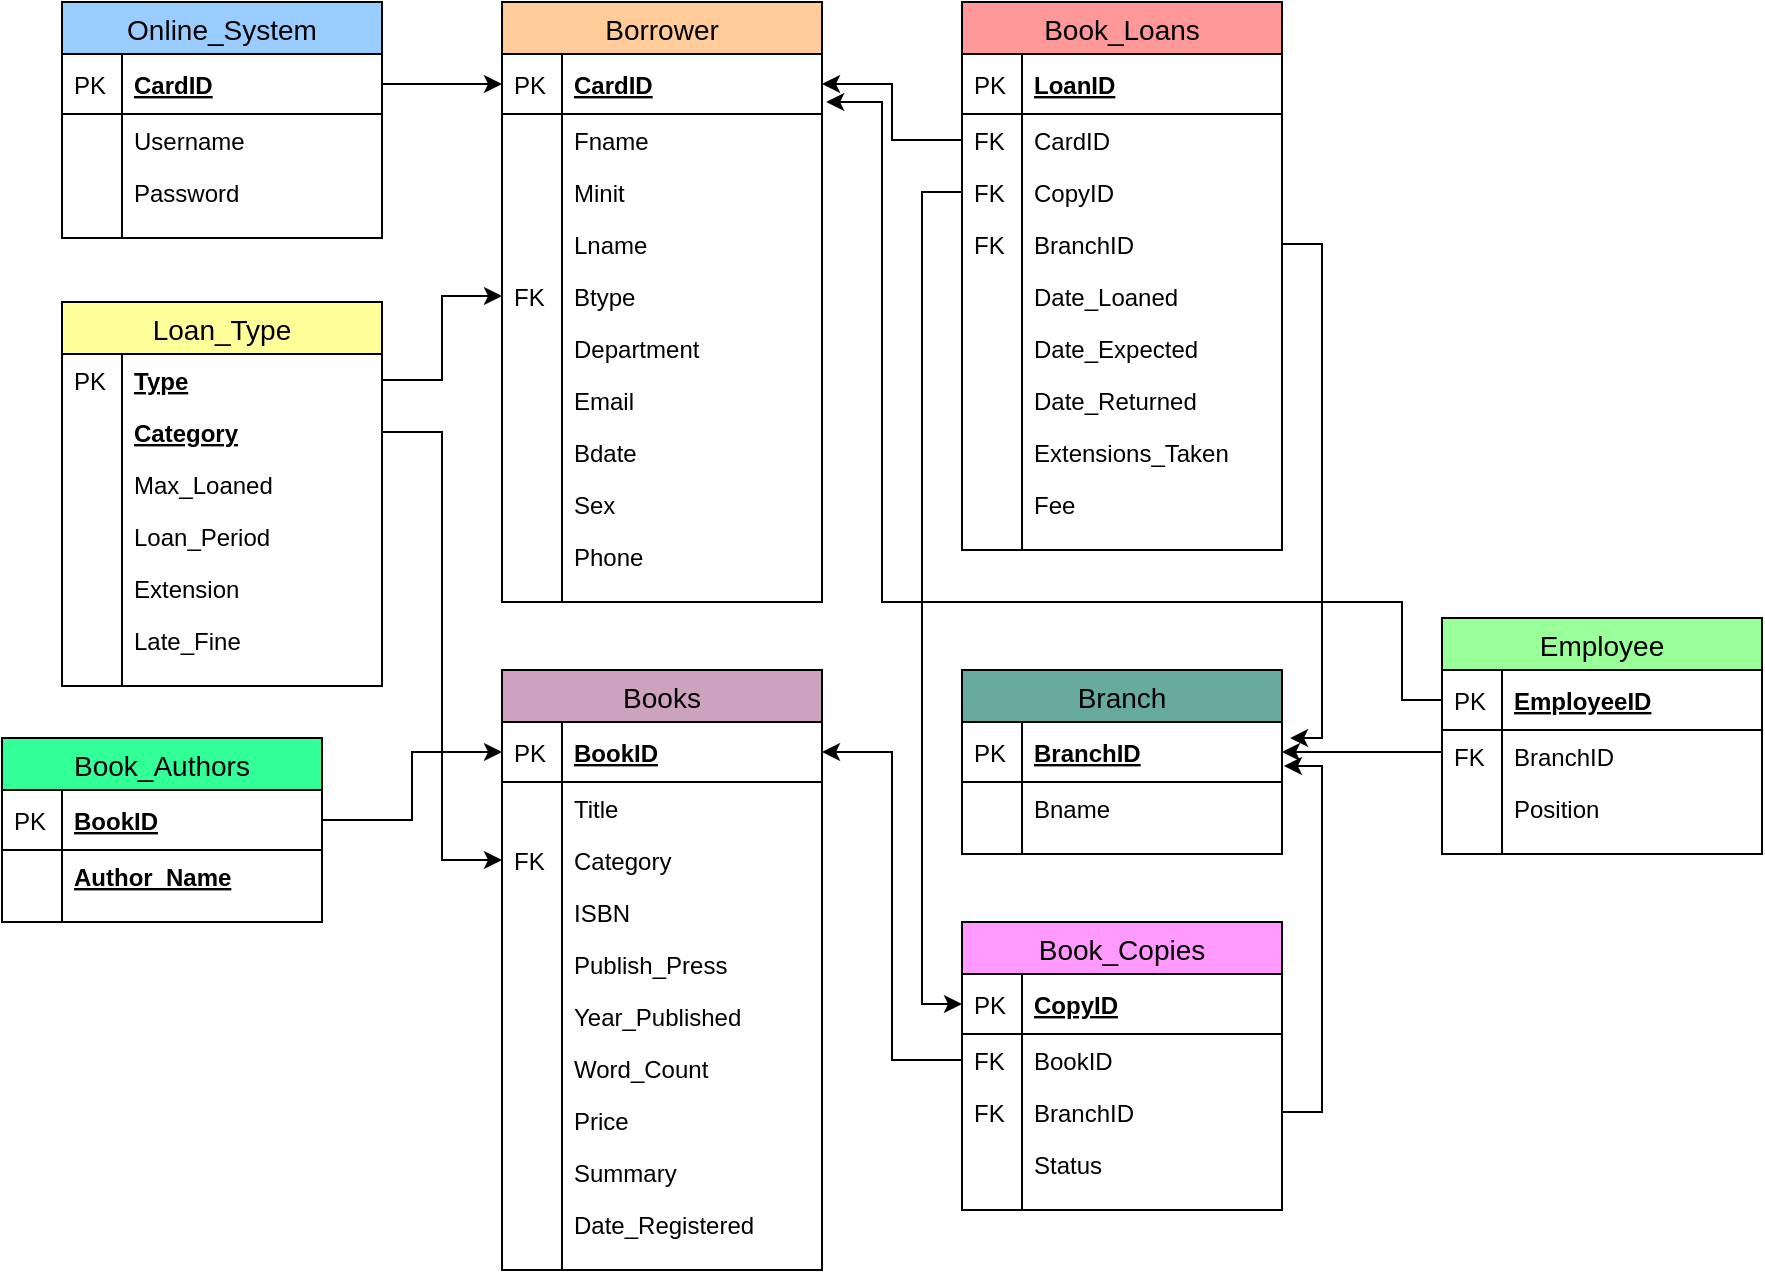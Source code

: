 <mxfile version="12.2.2" type="device" pages="1"><diagram name="Page-1" id="e56a1550-8fbb-45ad-956c-1786394a9013"><mxGraphModel dx="1408" dy="803" grid="1" gridSize="10" guides="1" tooltips="1" connect="1" arrows="1" fold="1" page="1" pageScale="1" pageWidth="1100" pageHeight="850" background="#ffffff" math="0" shadow="0"><root><mxCell id="0"/><mxCell id="1" parent="0"/><mxCell id="LZqn6w5sc886-a7bWLc2-1" value="Borrower" style="swimlane;fontStyle=0;childLayout=stackLayout;horizontal=1;startSize=26;fillColor=#FFCC99;horizontalStack=0;resizeParent=1;resizeParentMax=0;resizeLast=0;collapsible=1;marginBottom=0;swimlaneFillColor=#ffffff;align=center;fontSize=14;strokeColor=#000000;" parent="1" vertex="1"><mxGeometry x="420" y="30" width="160" height="300" as="geometry"/></mxCell><mxCell id="LZqn6w5sc886-a7bWLc2-2" value="CardID" style="shape=partialRectangle;top=0;left=0;right=0;bottom=1;align=left;verticalAlign=middle;fillColor=none;spacingLeft=34;spacingRight=4;overflow=hidden;rotatable=0;points=[[0,0.5],[1,0.5]];portConstraint=eastwest;dropTarget=0;fontStyle=5;fontSize=12;" parent="LZqn6w5sc886-a7bWLc2-1" vertex="1"><mxGeometry y="26" width="160" height="30" as="geometry"/></mxCell><mxCell id="LZqn6w5sc886-a7bWLc2-3" value="PK" style="shape=partialRectangle;top=0;left=0;bottom=0;fillColor=none;align=left;verticalAlign=middle;spacingLeft=4;spacingRight=4;overflow=hidden;rotatable=0;points=[];portConstraint=eastwest;part=1;fontSize=12;" parent="LZqn6w5sc886-a7bWLc2-2" vertex="1" connectable="0"><mxGeometry width="30" height="30" as="geometry"/></mxCell><mxCell id="LZqn6w5sc886-a7bWLc2-4" value="Fname" style="shape=partialRectangle;top=0;left=0;right=0;bottom=0;align=left;verticalAlign=top;fillColor=none;spacingLeft=34;spacingRight=4;overflow=hidden;rotatable=0;points=[[0,0.5],[1,0.5]];portConstraint=eastwest;dropTarget=0;fontSize=12;" parent="LZqn6w5sc886-a7bWLc2-1" vertex="1"><mxGeometry y="56" width="160" height="26" as="geometry"/></mxCell><mxCell id="LZqn6w5sc886-a7bWLc2-5" value="" style="shape=partialRectangle;top=0;left=0;bottom=0;fillColor=none;align=left;verticalAlign=top;spacingLeft=4;spacingRight=4;overflow=hidden;rotatable=0;points=[];portConstraint=eastwest;part=1;fontSize=12;" parent="LZqn6w5sc886-a7bWLc2-4" vertex="1" connectable="0"><mxGeometry width="30" height="26" as="geometry"/></mxCell><mxCell id="rcqNKoTS41-kdi3nF_9k-1" value="Minit" style="shape=partialRectangle;top=0;left=0;right=0;bottom=0;align=left;verticalAlign=top;fillColor=none;spacingLeft=34;spacingRight=4;overflow=hidden;rotatable=0;points=[[0,0.5],[1,0.5]];portConstraint=eastwest;dropTarget=0;fontSize=12;" parent="LZqn6w5sc886-a7bWLc2-1" vertex="1"><mxGeometry y="82" width="160" height="26" as="geometry"/></mxCell><mxCell id="rcqNKoTS41-kdi3nF_9k-2" value="" style="shape=partialRectangle;top=0;left=0;bottom=0;fillColor=none;align=left;verticalAlign=top;spacingLeft=4;spacingRight=4;overflow=hidden;rotatable=0;points=[];portConstraint=eastwest;part=1;fontSize=12;" parent="rcqNKoTS41-kdi3nF_9k-1" vertex="1" connectable="0"><mxGeometry width="30" height="26" as="geometry"/></mxCell><mxCell id="LZqn6w5sc886-a7bWLc2-6" value="Lname" style="shape=partialRectangle;top=0;left=0;right=0;bottom=0;align=left;verticalAlign=top;fillColor=none;spacingLeft=34;spacingRight=4;overflow=hidden;rotatable=0;points=[[0,0.5],[1,0.5]];portConstraint=eastwest;dropTarget=0;fontSize=12;" parent="LZqn6w5sc886-a7bWLc2-1" vertex="1"><mxGeometry y="108" width="160" height="26" as="geometry"/></mxCell><mxCell id="LZqn6w5sc886-a7bWLc2-7" value="" style="shape=partialRectangle;top=0;left=0;bottom=0;fillColor=none;align=left;verticalAlign=top;spacingLeft=4;spacingRight=4;overflow=hidden;rotatable=0;points=[];portConstraint=eastwest;part=1;fontSize=12;" parent="LZqn6w5sc886-a7bWLc2-6" vertex="1" connectable="0"><mxGeometry width="30" height="26" as="geometry"/></mxCell><mxCell id="LZqn6w5sc886-a7bWLc2-8" value="Btype" style="shape=partialRectangle;top=0;left=0;right=0;bottom=0;align=left;verticalAlign=top;fillColor=none;spacingLeft=34;spacingRight=4;overflow=hidden;rotatable=0;points=[[0,0.5],[1,0.5]];portConstraint=eastwest;dropTarget=0;fontSize=12;" parent="LZqn6w5sc886-a7bWLc2-1" vertex="1"><mxGeometry y="134" width="160" height="26" as="geometry"/></mxCell><mxCell id="LZqn6w5sc886-a7bWLc2-9" value="FK" style="shape=partialRectangle;top=0;left=0;bottom=0;fillColor=none;align=left;verticalAlign=top;spacingLeft=4;spacingRight=4;overflow=hidden;rotatable=0;points=[];portConstraint=eastwest;part=1;fontSize=12;" parent="LZqn6w5sc886-a7bWLc2-8" vertex="1" connectable="0"><mxGeometry width="30" height="26" as="geometry"/></mxCell><mxCell id="LZqn6w5sc886-a7bWLc2-23" value="Department" style="shape=partialRectangle;top=0;left=0;right=0;bottom=0;align=left;verticalAlign=top;fillColor=none;spacingLeft=34;spacingRight=4;overflow=hidden;rotatable=0;points=[[0,0.5],[1,0.5]];portConstraint=eastwest;dropTarget=0;fontSize=12;" parent="LZqn6w5sc886-a7bWLc2-1" vertex="1"><mxGeometry y="160" width="160" height="26" as="geometry"/></mxCell><mxCell id="LZqn6w5sc886-a7bWLc2-24" value="" style="shape=partialRectangle;top=0;left=0;bottom=0;fillColor=none;align=left;verticalAlign=top;spacingLeft=4;spacingRight=4;overflow=hidden;rotatable=0;points=[];portConstraint=eastwest;part=1;fontSize=12;" parent="LZqn6w5sc886-a7bWLc2-23" vertex="1" connectable="0"><mxGeometry width="30" height="26" as="geometry"/></mxCell><mxCell id="LZqn6w5sc886-a7bWLc2-25" value="Email" style="shape=partialRectangle;top=0;left=0;right=0;bottom=0;align=left;verticalAlign=top;fillColor=none;spacingLeft=34;spacingRight=4;overflow=hidden;rotatable=0;points=[[0,0.5],[1,0.5]];portConstraint=eastwest;dropTarget=0;fontSize=12;" parent="LZqn6w5sc886-a7bWLc2-1" vertex="1"><mxGeometry y="186" width="160" height="26" as="geometry"/></mxCell><mxCell id="LZqn6w5sc886-a7bWLc2-26" value="" style="shape=partialRectangle;top=0;left=0;bottom=0;fillColor=none;align=left;verticalAlign=top;spacingLeft=4;spacingRight=4;overflow=hidden;rotatable=0;points=[];portConstraint=eastwest;part=1;fontSize=12;" parent="LZqn6w5sc886-a7bWLc2-25" vertex="1" connectable="0"><mxGeometry width="30" height="26" as="geometry"/></mxCell><mxCell id="rcqNKoTS41-kdi3nF_9k-3" value="Bdate" style="shape=partialRectangle;top=0;left=0;right=0;bottom=0;align=left;verticalAlign=top;fillColor=none;spacingLeft=34;spacingRight=4;overflow=hidden;rotatable=0;points=[[0,0.5],[1,0.5]];portConstraint=eastwest;dropTarget=0;fontSize=12;" parent="LZqn6w5sc886-a7bWLc2-1" vertex="1"><mxGeometry y="212" width="160" height="26" as="geometry"/></mxCell><mxCell id="rcqNKoTS41-kdi3nF_9k-4" value="" style="shape=partialRectangle;top=0;left=0;bottom=0;fillColor=none;align=left;verticalAlign=top;spacingLeft=4;spacingRight=4;overflow=hidden;rotatable=0;points=[];portConstraint=eastwest;part=1;fontSize=12;" parent="rcqNKoTS41-kdi3nF_9k-3" vertex="1" connectable="0"><mxGeometry width="30" height="26" as="geometry"/></mxCell><mxCell id="LZqn6w5sc886-a7bWLc2-27" value="Sex&#10;" style="shape=partialRectangle;top=0;left=0;right=0;bottom=0;align=left;verticalAlign=top;fillColor=none;spacingLeft=34;spacingRight=4;overflow=hidden;rotatable=0;points=[[0,0.5],[1,0.5]];portConstraint=eastwest;dropTarget=0;fontSize=12;" parent="LZqn6w5sc886-a7bWLc2-1" vertex="1"><mxGeometry y="238" width="160" height="26" as="geometry"/></mxCell><mxCell id="LZqn6w5sc886-a7bWLc2-28" value="" style="shape=partialRectangle;top=0;left=0;bottom=0;fillColor=none;align=left;verticalAlign=top;spacingLeft=4;spacingRight=4;overflow=hidden;rotatable=0;points=[];portConstraint=eastwest;part=1;fontSize=12;" parent="LZqn6w5sc886-a7bWLc2-27" vertex="1" connectable="0"><mxGeometry width="30" height="26" as="geometry"/></mxCell><mxCell id="LZqn6w5sc886-a7bWLc2-29" value="Phone" style="shape=partialRectangle;top=0;left=0;right=0;bottom=0;align=left;verticalAlign=top;fillColor=none;spacingLeft=34;spacingRight=4;overflow=hidden;rotatable=0;points=[[0,0.5],[1,0.5]];portConstraint=eastwest;dropTarget=0;fontSize=12;" parent="LZqn6w5sc886-a7bWLc2-1" vertex="1"><mxGeometry y="264" width="160" height="26" as="geometry"/></mxCell><mxCell id="LZqn6w5sc886-a7bWLc2-30" value="" style="shape=partialRectangle;top=0;left=0;bottom=0;fillColor=none;align=left;verticalAlign=top;spacingLeft=4;spacingRight=4;overflow=hidden;rotatable=0;points=[];portConstraint=eastwest;part=1;fontSize=12;" parent="LZqn6w5sc886-a7bWLc2-29" vertex="1" connectable="0"><mxGeometry width="30" height="26" as="geometry"/></mxCell><object label="" f="" id="LZqn6w5sc886-a7bWLc2-10"><mxCell style="shape=partialRectangle;top=0;left=0;right=0;bottom=0;align=left;verticalAlign=top;fillColor=none;spacingLeft=34;spacingRight=4;overflow=hidden;rotatable=0;points=[[0,0.5],[1,0.5]];portConstraint=eastwest;dropTarget=0;fontSize=12;" parent="LZqn6w5sc886-a7bWLc2-1" vertex="1"><mxGeometry y="290" width="160" height="10" as="geometry"/></mxCell></object><mxCell id="LZqn6w5sc886-a7bWLc2-11" value="" style="shape=partialRectangle;top=0;left=0;bottom=0;fillColor=none;align=left;verticalAlign=top;spacingLeft=4;spacingRight=4;overflow=hidden;rotatable=0;points=[];portConstraint=eastwest;part=1;fontSize=12;" parent="LZqn6w5sc886-a7bWLc2-10" vertex="1" connectable="0"><mxGeometry width="30" height="10" as="geometry"/></mxCell><mxCell id="LZqn6w5sc886-a7bWLc2-33" value="Books" style="swimlane;fontStyle=0;childLayout=stackLayout;horizontal=1;startSize=26;fillColor=#CDA2BE;horizontalStack=0;resizeParent=1;resizeParentMax=0;resizeLast=0;collapsible=1;marginBottom=0;swimlaneFillColor=#ffffff;align=center;fontSize=14;" parent="1" vertex="1"><mxGeometry x="420" y="364" width="160" height="300" as="geometry"/></mxCell><mxCell id="LZqn6w5sc886-a7bWLc2-34" value="BookID" style="shape=partialRectangle;top=0;left=0;right=0;bottom=1;align=left;verticalAlign=middle;fillColor=none;spacingLeft=34;spacingRight=4;overflow=hidden;rotatable=0;points=[[0,0.5],[1,0.5]];portConstraint=eastwest;dropTarget=0;fontStyle=5;fontSize=12;" parent="LZqn6w5sc886-a7bWLc2-33" vertex="1"><mxGeometry y="26" width="160" height="30" as="geometry"/></mxCell><mxCell id="LZqn6w5sc886-a7bWLc2-35" value="PK" style="shape=partialRectangle;top=0;left=0;bottom=0;fillColor=none;align=left;verticalAlign=middle;spacingLeft=4;spacingRight=4;overflow=hidden;rotatable=0;points=[];portConstraint=eastwest;part=1;fontSize=12;" parent="LZqn6w5sc886-a7bWLc2-34" vertex="1" connectable="0"><mxGeometry width="30" height="30" as="geometry"/></mxCell><mxCell id="LZqn6w5sc886-a7bWLc2-36" value="Title" style="shape=partialRectangle;top=0;left=0;right=0;bottom=0;align=left;verticalAlign=top;fillColor=none;spacingLeft=34;spacingRight=4;overflow=hidden;rotatable=0;points=[[0,0.5],[1,0.5]];portConstraint=eastwest;dropTarget=0;fontSize=12;" parent="LZqn6w5sc886-a7bWLc2-33" vertex="1"><mxGeometry y="56" width="160" height="26" as="geometry"/></mxCell><mxCell id="LZqn6w5sc886-a7bWLc2-37" value="" style="shape=partialRectangle;top=0;left=0;bottom=0;fillColor=none;align=left;verticalAlign=top;spacingLeft=4;spacingRight=4;overflow=hidden;rotatable=0;points=[];portConstraint=eastwest;part=1;fontSize=12;" parent="LZqn6w5sc886-a7bWLc2-36" vertex="1" connectable="0"><mxGeometry width="30" height="26" as="geometry"/></mxCell><mxCell id="QPauLtK9DJlGOj2FVXb1-47" value="Category" style="shape=partialRectangle;top=0;left=0;right=0;bottom=0;align=left;verticalAlign=top;fillColor=none;spacingLeft=34;spacingRight=4;overflow=hidden;rotatable=0;points=[[0,0.5],[1,0.5]];portConstraint=eastwest;dropTarget=0;fontSize=12;" parent="LZqn6w5sc886-a7bWLc2-33" vertex="1"><mxGeometry y="82" width="160" height="26" as="geometry"/></mxCell><mxCell id="QPauLtK9DJlGOj2FVXb1-48" value="FK" style="shape=partialRectangle;top=0;left=0;bottom=0;fillColor=none;align=left;verticalAlign=top;spacingLeft=4;spacingRight=4;overflow=hidden;rotatable=0;points=[];portConstraint=eastwest;part=1;fontSize=12;" parent="QPauLtK9DJlGOj2FVXb1-47" vertex="1" connectable="0"><mxGeometry width="30" height="26" as="geometry"/></mxCell><mxCell id="LZqn6w5sc886-a7bWLc2-38" value="ISBN" style="shape=partialRectangle;top=0;left=0;right=0;bottom=0;align=left;verticalAlign=top;fillColor=none;spacingLeft=34;spacingRight=4;overflow=hidden;rotatable=0;points=[[0,0.5],[1,0.5]];portConstraint=eastwest;dropTarget=0;fontSize=12;" parent="LZqn6w5sc886-a7bWLc2-33" vertex="1"><mxGeometry y="108" width="160" height="26" as="geometry"/></mxCell><mxCell id="LZqn6w5sc886-a7bWLc2-39" value="" style="shape=partialRectangle;top=0;left=0;bottom=0;fillColor=none;align=left;verticalAlign=top;spacingLeft=4;spacingRight=4;overflow=hidden;rotatable=0;points=[];portConstraint=eastwest;part=1;fontSize=12;" parent="LZqn6w5sc886-a7bWLc2-38" vertex="1" connectable="0"><mxGeometry width="30" height="26" as="geometry"/></mxCell><mxCell id="LZqn6w5sc886-a7bWLc2-40" value="Publish_Press" style="shape=partialRectangle;top=0;left=0;right=0;bottom=0;align=left;verticalAlign=top;fillColor=none;spacingLeft=34;spacingRight=4;overflow=hidden;rotatable=0;points=[[0,0.5],[1,0.5]];portConstraint=eastwest;dropTarget=0;fontSize=12;" parent="LZqn6w5sc886-a7bWLc2-33" vertex="1"><mxGeometry y="134" width="160" height="26" as="geometry"/></mxCell><mxCell id="LZqn6w5sc886-a7bWLc2-41" value="" style="shape=partialRectangle;top=0;left=0;bottom=0;fillColor=none;align=left;verticalAlign=top;spacingLeft=4;spacingRight=4;overflow=hidden;rotatable=0;points=[];portConstraint=eastwest;part=1;fontSize=12;" parent="LZqn6w5sc886-a7bWLc2-40" vertex="1" connectable="0"><mxGeometry width="30" height="26" as="geometry"/></mxCell><mxCell id="LZqn6w5sc886-a7bWLc2-44" value="Year_Published" style="shape=partialRectangle;top=0;left=0;right=0;bottom=0;align=left;verticalAlign=top;fillColor=none;spacingLeft=34;spacingRight=4;overflow=hidden;rotatable=0;points=[[0,0.5],[1,0.5]];portConstraint=eastwest;dropTarget=0;fontSize=12;" parent="LZqn6w5sc886-a7bWLc2-33" vertex="1"><mxGeometry y="160" width="160" height="26" as="geometry"/></mxCell><mxCell id="LZqn6w5sc886-a7bWLc2-45" value="" style="shape=partialRectangle;top=0;left=0;bottom=0;fillColor=none;align=left;verticalAlign=top;spacingLeft=4;spacingRight=4;overflow=hidden;rotatable=0;points=[];portConstraint=eastwest;part=1;fontSize=12;" parent="LZqn6w5sc886-a7bWLc2-44" vertex="1" connectable="0"><mxGeometry width="30" height="26" as="geometry"/></mxCell><mxCell id="LZqn6w5sc886-a7bWLc2-46" value="Word_Count" style="shape=partialRectangle;top=0;left=0;right=0;bottom=0;align=left;verticalAlign=top;fillColor=none;spacingLeft=34;spacingRight=4;overflow=hidden;rotatable=0;points=[[0,0.5],[1,0.5]];portConstraint=eastwest;dropTarget=0;fontSize=12;strokeColor=#000000;" parent="LZqn6w5sc886-a7bWLc2-33" vertex="1"><mxGeometry y="186" width="160" height="26" as="geometry"/></mxCell><mxCell id="LZqn6w5sc886-a7bWLc2-47" value="" style="shape=partialRectangle;top=0;left=0;bottom=0;fillColor=none;align=left;verticalAlign=top;spacingLeft=4;spacingRight=4;overflow=hidden;rotatable=0;points=[];portConstraint=eastwest;part=1;fontSize=12;" parent="LZqn6w5sc886-a7bWLc2-46" vertex="1" connectable="0"><mxGeometry width="30" height="26" as="geometry"/></mxCell><mxCell id="LZqn6w5sc886-a7bWLc2-48" value="Price" style="shape=partialRectangle;top=0;left=0;right=0;bottom=0;align=left;verticalAlign=top;fillColor=none;spacingLeft=34;spacingRight=4;overflow=hidden;rotatable=0;points=[[0,0.5],[1,0.5]];portConstraint=eastwest;dropTarget=0;fontSize=12;" parent="LZqn6w5sc886-a7bWLc2-33" vertex="1"><mxGeometry y="212" width="160" height="26" as="geometry"/></mxCell><mxCell id="LZqn6w5sc886-a7bWLc2-49" value="" style="shape=partialRectangle;top=0;left=0;bottom=0;fillColor=none;align=left;verticalAlign=top;spacingLeft=4;spacingRight=4;overflow=hidden;rotatable=0;points=[];portConstraint=eastwest;part=1;fontSize=12;" parent="LZqn6w5sc886-a7bWLc2-48" vertex="1" connectable="0"><mxGeometry width="30" height="26" as="geometry"/></mxCell><mxCell id="LZqn6w5sc886-a7bWLc2-50" value="Summary" style="shape=partialRectangle;top=0;left=0;right=0;bottom=0;align=left;verticalAlign=top;fillColor=none;spacingLeft=34;spacingRight=4;overflow=hidden;rotatable=0;points=[[0,0.5],[1,0.5]];portConstraint=eastwest;dropTarget=0;fontSize=12;" parent="LZqn6w5sc886-a7bWLc2-33" vertex="1"><mxGeometry y="238" width="160" height="26" as="geometry"/></mxCell><mxCell id="LZqn6w5sc886-a7bWLc2-51" value="" style="shape=partialRectangle;top=0;left=0;bottom=0;fillColor=none;align=left;verticalAlign=top;spacingLeft=4;spacingRight=4;overflow=hidden;rotatable=0;points=[];portConstraint=eastwest;part=1;fontSize=12;" parent="LZqn6w5sc886-a7bWLc2-50" vertex="1" connectable="0"><mxGeometry width="30" height="26" as="geometry"/></mxCell><mxCell id="QPauLtK9DJlGOj2FVXb1-53" value="Date_Registered" style="shape=partialRectangle;top=0;left=0;right=0;bottom=0;align=left;verticalAlign=top;fillColor=none;spacingLeft=34;spacingRight=4;overflow=hidden;rotatable=0;points=[[0,0.5],[1,0.5]];portConstraint=eastwest;dropTarget=0;fontSize=12;" parent="LZqn6w5sc886-a7bWLc2-33" vertex="1"><mxGeometry y="264" width="160" height="26" as="geometry"/></mxCell><mxCell id="QPauLtK9DJlGOj2FVXb1-54" value="" style="shape=partialRectangle;top=0;left=0;bottom=0;fillColor=none;align=left;verticalAlign=top;spacingLeft=4;spacingRight=4;overflow=hidden;rotatable=0;points=[];portConstraint=eastwest;part=1;fontSize=12;" parent="QPauLtK9DJlGOj2FVXb1-53" vertex="1" connectable="0"><mxGeometry width="30" height="26" as="geometry"/></mxCell><mxCell id="LZqn6w5sc886-a7bWLc2-42" value="" style="shape=partialRectangle;top=0;left=0;right=0;bottom=0;align=left;verticalAlign=top;fillColor=none;spacingLeft=34;spacingRight=4;overflow=hidden;rotatable=0;points=[[0,0.5],[1,0.5]];portConstraint=eastwest;dropTarget=0;fontSize=12;" parent="LZqn6w5sc886-a7bWLc2-33" vertex="1"><mxGeometry y="290" width="160" height="10" as="geometry"/></mxCell><mxCell id="LZqn6w5sc886-a7bWLc2-43" value="" style="shape=partialRectangle;top=0;left=0;bottom=0;fillColor=none;align=left;verticalAlign=top;spacingLeft=4;spacingRight=4;overflow=hidden;rotatable=0;points=[];portConstraint=eastwest;part=1;fontSize=12;" parent="LZqn6w5sc886-a7bWLc2-42" vertex="1" connectable="0"><mxGeometry width="30" height="10" as="geometry"/></mxCell><mxCell id="LZqn6w5sc886-a7bWLc2-53" value="Book_Authors" style="swimlane;fontStyle=0;childLayout=stackLayout;horizontal=1;startSize=26;fillColor=#33FF99;horizontalStack=0;resizeParent=1;resizeParentMax=0;resizeLast=0;collapsible=1;marginBottom=0;swimlaneFillColor=#ffffff;align=center;fontSize=14;" parent="1" vertex="1"><mxGeometry x="170" y="398" width="160" height="92" as="geometry"/></mxCell><mxCell id="LZqn6w5sc886-a7bWLc2-54" value="BookID" style="shape=partialRectangle;top=0;left=0;right=0;bottom=1;align=left;verticalAlign=middle;fillColor=none;spacingLeft=34;spacingRight=4;overflow=hidden;rotatable=0;points=[[0,0.5],[1,0.5]];portConstraint=eastwest;dropTarget=0;fontStyle=5;fontSize=12;" parent="LZqn6w5sc886-a7bWLc2-53" vertex="1"><mxGeometry y="26" width="160" height="30" as="geometry"/></mxCell><mxCell id="LZqn6w5sc886-a7bWLc2-55" value="PK" style="shape=partialRectangle;top=0;left=0;bottom=0;fillColor=none;align=left;verticalAlign=middle;spacingLeft=4;spacingRight=4;overflow=hidden;rotatable=0;points=[];portConstraint=eastwest;part=1;fontSize=12;" parent="LZqn6w5sc886-a7bWLc2-54" vertex="1" connectable="0"><mxGeometry width="30" height="30" as="geometry"/></mxCell><mxCell id="LZqn6w5sc886-a7bWLc2-58" value="Author_Name" style="shape=partialRectangle;top=0;left=0;right=0;bottom=0;align=left;verticalAlign=top;fillColor=none;spacingLeft=34;spacingRight=4;overflow=hidden;rotatable=0;points=[[0,0.5],[1,0.5]];portConstraint=eastwest;dropTarget=0;fontSize=12;fontStyle=5" parent="LZqn6w5sc886-a7bWLc2-53" vertex="1"><mxGeometry y="56" width="160" height="26" as="geometry"/></mxCell><mxCell id="LZqn6w5sc886-a7bWLc2-59" value="" style="shape=partialRectangle;top=0;left=0;bottom=0;fillColor=none;align=left;verticalAlign=top;spacingLeft=4;spacingRight=4;overflow=hidden;rotatable=0;points=[];portConstraint=eastwest;part=1;fontSize=12;" parent="LZqn6w5sc886-a7bWLc2-58" vertex="1" connectable="0"><mxGeometry width="30" height="26" as="geometry"/></mxCell><mxCell id="LZqn6w5sc886-a7bWLc2-62" value="" style="shape=partialRectangle;top=0;left=0;right=0;bottom=0;align=left;verticalAlign=top;fillColor=none;spacingLeft=34;spacingRight=4;overflow=hidden;rotatable=0;points=[[0,0.5],[1,0.5]];portConstraint=eastwest;dropTarget=0;fontSize=12;" parent="LZqn6w5sc886-a7bWLc2-53" vertex="1"><mxGeometry y="82" width="160" height="10" as="geometry"/></mxCell><mxCell id="LZqn6w5sc886-a7bWLc2-63" value="" style="shape=partialRectangle;top=0;left=0;bottom=0;fillColor=none;align=left;verticalAlign=top;spacingLeft=4;spacingRight=4;overflow=hidden;rotatable=0;points=[];portConstraint=eastwest;part=1;fontSize=12;" parent="LZqn6w5sc886-a7bWLc2-62" vertex="1" connectable="0"><mxGeometry width="30" height="10" as="geometry"/></mxCell><mxCell id="LZqn6w5sc886-a7bWLc2-64" value="Book_Copies" style="swimlane;fontStyle=0;childLayout=stackLayout;horizontal=1;startSize=26;fillColor=#FF99FF;horizontalStack=0;resizeParent=1;resizeParentMax=0;resizeLast=0;collapsible=1;marginBottom=0;swimlaneFillColor=#ffffff;align=center;fontSize=14;strokeColor=#000000;" parent="1" vertex="1"><mxGeometry x="650" y="490" width="160" height="144" as="geometry"/></mxCell><mxCell id="LZqn6w5sc886-a7bWLc2-65" value="CopyID" style="shape=partialRectangle;top=0;left=0;right=0;bottom=1;align=left;verticalAlign=middle;fillColor=none;spacingLeft=34;spacingRight=4;overflow=hidden;rotatable=0;points=[[0,0.5],[1,0.5]];portConstraint=eastwest;dropTarget=0;fontStyle=5;fontSize=12;" parent="LZqn6w5sc886-a7bWLc2-64" vertex="1"><mxGeometry y="26" width="160" height="30" as="geometry"/></mxCell><mxCell id="LZqn6w5sc886-a7bWLc2-66" value="PK" style="shape=partialRectangle;top=0;left=0;bottom=0;fillColor=none;align=left;verticalAlign=middle;spacingLeft=4;spacingRight=4;overflow=hidden;rotatable=0;points=[];portConstraint=eastwest;part=1;fontSize=12;" parent="LZqn6w5sc886-a7bWLc2-65" vertex="1" connectable="0"><mxGeometry width="30" height="30" as="geometry"/></mxCell><mxCell id="LZqn6w5sc886-a7bWLc2-67" value="BookID" style="shape=partialRectangle;top=0;left=0;right=0;bottom=0;align=left;verticalAlign=top;fillColor=none;spacingLeft=34;spacingRight=4;overflow=hidden;rotatable=0;points=[[0,0.5],[1,0.5]];portConstraint=eastwest;dropTarget=0;fontSize=12;" parent="LZqn6w5sc886-a7bWLc2-64" vertex="1"><mxGeometry y="56" width="160" height="26" as="geometry"/></mxCell><mxCell id="LZqn6w5sc886-a7bWLc2-68" value="FK" style="shape=partialRectangle;top=0;left=0;bottom=0;fillColor=none;align=left;verticalAlign=top;spacingLeft=4;spacingRight=4;overflow=hidden;rotatable=0;points=[];portConstraint=eastwest;part=1;fontSize=12;" parent="LZqn6w5sc886-a7bWLc2-67" vertex="1" connectable="0"><mxGeometry width="30" height="26" as="geometry"/></mxCell><mxCell id="LZqn6w5sc886-a7bWLc2-69" value="BranchID" style="shape=partialRectangle;top=0;left=0;right=0;bottom=0;align=left;verticalAlign=top;fillColor=none;spacingLeft=34;spacingRight=4;overflow=hidden;rotatable=0;points=[[0,0.5],[1,0.5]];portConstraint=eastwest;dropTarget=0;fontSize=12;" parent="LZqn6w5sc886-a7bWLc2-64" vertex="1"><mxGeometry y="82" width="160" height="26" as="geometry"/></mxCell><mxCell id="LZqn6w5sc886-a7bWLc2-70" value="FK" style="shape=partialRectangle;top=0;left=0;bottom=0;fillColor=none;align=left;verticalAlign=top;spacingLeft=4;spacingRight=4;overflow=hidden;rotatable=0;points=[];portConstraint=eastwest;part=1;fontSize=12;" parent="LZqn6w5sc886-a7bWLc2-69" vertex="1" connectable="0"><mxGeometry width="30" height="26" as="geometry"/></mxCell><mxCell id="rcqNKoTS41-kdi3nF_9k-7" value="Status" style="shape=partialRectangle;top=0;left=0;right=0;bottom=0;align=left;verticalAlign=top;fillColor=none;spacingLeft=34;spacingRight=4;overflow=hidden;rotatable=0;points=[[0,0.5],[1,0.5]];portConstraint=eastwest;dropTarget=0;fontSize=12;" parent="LZqn6w5sc886-a7bWLc2-64" vertex="1"><mxGeometry y="108" width="160" height="26" as="geometry"/></mxCell><mxCell id="rcqNKoTS41-kdi3nF_9k-8" value="" style="shape=partialRectangle;top=0;left=0;bottom=0;fillColor=none;align=left;verticalAlign=top;spacingLeft=4;spacingRight=4;overflow=hidden;rotatable=0;points=[];portConstraint=eastwest;part=1;fontSize=12;" parent="rcqNKoTS41-kdi3nF_9k-7" vertex="1" connectable="0"><mxGeometry width="30" height="26" as="geometry"/></mxCell><mxCell id="LZqn6w5sc886-a7bWLc2-73" value="" style="shape=partialRectangle;top=0;left=0;right=0;bottom=0;align=left;verticalAlign=top;fillColor=none;spacingLeft=34;spacingRight=4;overflow=hidden;rotatable=0;points=[[0,0.5],[1,0.5]];portConstraint=eastwest;dropTarget=0;fontSize=12;" parent="LZqn6w5sc886-a7bWLc2-64" vertex="1"><mxGeometry y="134" width="160" height="10" as="geometry"/></mxCell><mxCell id="LZqn6w5sc886-a7bWLc2-74" value="" style="shape=partialRectangle;top=0;left=0;bottom=0;fillColor=none;align=left;verticalAlign=top;spacingLeft=4;spacingRight=4;overflow=hidden;rotatable=0;points=[];portConstraint=eastwest;part=1;fontSize=12;" parent="LZqn6w5sc886-a7bWLc2-73" vertex="1" connectable="0"><mxGeometry width="30" height="10" as="geometry"/></mxCell><mxCell id="LZqn6w5sc886-a7bWLc2-75" value="Employee" style="swimlane;fontStyle=0;childLayout=stackLayout;horizontal=1;startSize=26;fillColor=#99FF99;horizontalStack=0;resizeParent=1;resizeParentMax=0;resizeLast=0;collapsible=1;marginBottom=0;swimlaneFillColor=#ffffff;align=center;fontSize=14;strokeColor=#000000;" parent="1" vertex="1"><mxGeometry x="890" y="338" width="160" height="118" as="geometry"/></mxCell><mxCell id="LZqn6w5sc886-a7bWLc2-76" value="EmployeeID" style="shape=partialRectangle;top=0;left=0;right=0;bottom=1;align=left;verticalAlign=middle;fillColor=none;spacingLeft=34;spacingRight=4;overflow=hidden;rotatable=0;points=[[0,0.5],[1,0.5]];portConstraint=eastwest;dropTarget=0;fontStyle=5;fontSize=12;" parent="LZqn6w5sc886-a7bWLc2-75" vertex="1"><mxGeometry y="26" width="160" height="30" as="geometry"/></mxCell><mxCell id="LZqn6w5sc886-a7bWLc2-77" value="PK" style="shape=partialRectangle;top=0;left=0;bottom=0;fillColor=none;align=left;verticalAlign=middle;spacingLeft=4;spacingRight=4;overflow=hidden;rotatable=0;points=[];portConstraint=eastwest;part=1;fontSize=12;" parent="LZqn6w5sc886-a7bWLc2-76" vertex="1" connectable="0"><mxGeometry width="30" height="30" as="geometry"/></mxCell><mxCell id="LZqn6w5sc886-a7bWLc2-78" value="BranchID&#10;" style="shape=partialRectangle;top=0;left=0;right=0;bottom=0;align=left;verticalAlign=top;fillColor=none;spacingLeft=34;spacingRight=4;overflow=hidden;rotatable=0;points=[[0,0.5],[1,0.5]];portConstraint=eastwest;dropTarget=0;fontSize=12;" parent="LZqn6w5sc886-a7bWLc2-75" vertex="1"><mxGeometry y="56" width="160" height="26" as="geometry"/></mxCell><mxCell id="LZqn6w5sc886-a7bWLc2-79" value="FK" style="shape=partialRectangle;top=0;left=0;bottom=0;fillColor=none;align=left;verticalAlign=top;spacingLeft=4;spacingRight=4;overflow=hidden;rotatable=0;points=[];portConstraint=eastwest;part=1;fontSize=12;" parent="LZqn6w5sc886-a7bWLc2-78" vertex="1" connectable="0"><mxGeometry width="30" height="26" as="geometry"/></mxCell><mxCell id="LZqn6w5sc886-a7bWLc2-80" value="Position" style="shape=partialRectangle;top=0;left=0;right=0;bottom=0;align=left;verticalAlign=top;fillColor=none;spacingLeft=34;spacingRight=4;overflow=hidden;rotatable=0;points=[[0,0.5],[1,0.5]];portConstraint=eastwest;dropTarget=0;fontSize=12;" parent="LZqn6w5sc886-a7bWLc2-75" vertex="1"><mxGeometry y="82" width="160" height="26" as="geometry"/></mxCell><mxCell id="LZqn6w5sc886-a7bWLc2-81" value="" style="shape=partialRectangle;top=0;left=0;bottom=0;fillColor=none;align=left;verticalAlign=top;spacingLeft=4;spacingRight=4;overflow=hidden;rotatable=0;points=[];portConstraint=eastwest;part=1;fontSize=12;" parent="LZqn6w5sc886-a7bWLc2-80" vertex="1" connectable="0"><mxGeometry width="30" height="26" as="geometry"/></mxCell><mxCell id="LZqn6w5sc886-a7bWLc2-84" value="" style="shape=partialRectangle;top=0;left=0;right=0;bottom=0;align=left;verticalAlign=top;fillColor=none;spacingLeft=34;spacingRight=4;overflow=hidden;rotatable=0;points=[[0,0.5],[1,0.5]];portConstraint=eastwest;dropTarget=0;fontSize=12;" parent="LZqn6w5sc886-a7bWLc2-75" vertex="1"><mxGeometry y="108" width="160" height="10" as="geometry"/></mxCell><mxCell id="LZqn6w5sc886-a7bWLc2-85" value="" style="shape=partialRectangle;top=0;left=0;bottom=0;fillColor=none;align=left;verticalAlign=top;spacingLeft=4;spacingRight=4;overflow=hidden;rotatable=0;points=[];portConstraint=eastwest;part=1;fontSize=12;" parent="LZqn6w5sc886-a7bWLc2-84" vertex="1" connectable="0"><mxGeometry width="30" height="10" as="geometry"/></mxCell><mxCell id="LZqn6w5sc886-a7bWLc2-86" value="Branch" style="swimlane;fontStyle=0;childLayout=stackLayout;horizontal=1;startSize=26;fillColor=#67AB9F;horizontalStack=0;resizeParent=1;resizeParentMax=0;resizeLast=0;collapsible=1;marginBottom=0;swimlaneFillColor=#ffffff;align=center;fontSize=14;" parent="1" vertex="1"><mxGeometry x="650" y="364" width="160" height="92" as="geometry"/></mxCell><mxCell id="LZqn6w5sc886-a7bWLc2-87" value="BranchID" style="shape=partialRectangle;top=0;left=0;right=0;bottom=1;align=left;verticalAlign=middle;fillColor=none;spacingLeft=34;spacingRight=4;overflow=hidden;rotatable=0;points=[[0,0.5],[1,0.5]];portConstraint=eastwest;dropTarget=0;fontStyle=5;fontSize=12;" parent="LZqn6w5sc886-a7bWLc2-86" vertex="1"><mxGeometry y="26" width="160" height="30" as="geometry"/></mxCell><mxCell id="LZqn6w5sc886-a7bWLc2-88" value="PK" style="shape=partialRectangle;top=0;left=0;bottom=0;fillColor=none;align=left;verticalAlign=middle;spacingLeft=4;spacingRight=4;overflow=hidden;rotatable=0;points=[];portConstraint=eastwest;part=1;fontSize=12;" parent="LZqn6w5sc886-a7bWLc2-87" vertex="1" connectable="0"><mxGeometry width="30" height="30" as="geometry"/></mxCell><mxCell id="LZqn6w5sc886-a7bWLc2-89" value="Bname" style="shape=partialRectangle;top=0;left=0;right=0;bottom=0;align=left;verticalAlign=top;fillColor=none;spacingLeft=34;spacingRight=4;overflow=hidden;rotatable=0;points=[[0,0.5],[1,0.5]];portConstraint=eastwest;dropTarget=0;fontSize=12;" parent="LZqn6w5sc886-a7bWLc2-86" vertex="1"><mxGeometry y="56" width="160" height="26" as="geometry"/></mxCell><mxCell id="LZqn6w5sc886-a7bWLc2-90" value="" style="shape=partialRectangle;top=0;left=0;bottom=0;fillColor=none;align=left;verticalAlign=top;spacingLeft=4;spacingRight=4;overflow=hidden;rotatable=0;points=[];portConstraint=eastwest;part=1;fontSize=12;" parent="LZqn6w5sc886-a7bWLc2-89" vertex="1" connectable="0"><mxGeometry width="30" height="26" as="geometry"/></mxCell><mxCell id="LZqn6w5sc886-a7bWLc2-95" value="" style="shape=partialRectangle;top=0;left=0;right=0;bottom=0;align=left;verticalAlign=top;fillColor=none;spacingLeft=34;spacingRight=4;overflow=hidden;rotatable=0;points=[[0,0.5],[1,0.5]];portConstraint=eastwest;dropTarget=0;fontSize=12;" parent="LZqn6w5sc886-a7bWLc2-86" vertex="1"><mxGeometry y="82" width="160" height="10" as="geometry"/></mxCell><mxCell id="LZqn6w5sc886-a7bWLc2-96" value="" style="shape=partialRectangle;top=0;left=0;bottom=0;fillColor=none;align=left;verticalAlign=top;spacingLeft=4;spacingRight=4;overflow=hidden;rotatable=0;points=[];portConstraint=eastwest;part=1;fontSize=12;" parent="LZqn6w5sc886-a7bWLc2-95" vertex="1" connectable="0"><mxGeometry width="30" height="10" as="geometry"/></mxCell><mxCell id="LZqn6w5sc886-a7bWLc2-108" value="Book_Loans" style="swimlane;fontStyle=0;childLayout=stackLayout;horizontal=1;startSize=26;fillColor=#FF9999;horizontalStack=0;resizeParent=1;resizeParentMax=0;resizeLast=0;collapsible=1;marginBottom=0;swimlaneFillColor=#ffffff;align=center;fontSize=14;strokeColor=#000000;" parent="1" vertex="1"><mxGeometry x="650" y="30" width="160" height="274" as="geometry"/></mxCell><mxCell id="LZqn6w5sc886-a7bWLc2-109" value="LoanID" style="shape=partialRectangle;top=0;left=0;right=0;bottom=1;align=left;verticalAlign=middle;fillColor=none;spacingLeft=34;spacingRight=4;overflow=hidden;rotatable=0;points=[[0,0.5],[1,0.5]];portConstraint=eastwest;dropTarget=0;fontStyle=5;fontSize=12;" parent="LZqn6w5sc886-a7bWLc2-108" vertex="1"><mxGeometry y="26" width="160" height="30" as="geometry"/></mxCell><mxCell id="LZqn6w5sc886-a7bWLc2-110" value="PK" style="shape=partialRectangle;top=0;left=0;bottom=0;fillColor=none;align=left;verticalAlign=middle;spacingLeft=4;spacingRight=4;overflow=hidden;rotatable=0;points=[];portConstraint=eastwest;part=1;fontSize=12;" parent="LZqn6w5sc886-a7bWLc2-109" vertex="1" connectable="0"><mxGeometry width="30" height="30" as="geometry"/></mxCell><mxCell id="LZqn6w5sc886-a7bWLc2-111" value="CardID" style="shape=partialRectangle;top=0;left=0;right=0;bottom=0;align=left;verticalAlign=top;fillColor=none;spacingLeft=34;spacingRight=4;overflow=hidden;rotatable=0;points=[[0,0.5],[1,0.5]];portConstraint=eastwest;dropTarget=0;fontSize=12;" parent="LZqn6w5sc886-a7bWLc2-108" vertex="1"><mxGeometry y="56" width="160" height="26" as="geometry"/></mxCell><mxCell id="LZqn6w5sc886-a7bWLc2-112" value="FK" style="shape=partialRectangle;top=0;left=0;bottom=0;fillColor=none;align=left;verticalAlign=top;spacingLeft=4;spacingRight=4;overflow=hidden;rotatable=0;points=[];portConstraint=eastwest;part=1;fontSize=12;" parent="LZqn6w5sc886-a7bWLc2-111" vertex="1" connectable="0"><mxGeometry width="30" height="26" as="geometry"/></mxCell><mxCell id="LZqn6w5sc886-a7bWLc2-113" value="CopyID" style="shape=partialRectangle;top=0;left=0;right=0;bottom=0;align=left;verticalAlign=top;fillColor=none;spacingLeft=34;spacingRight=4;overflow=hidden;rotatable=0;points=[[0,0.5],[1,0.5]];portConstraint=eastwest;dropTarget=0;fontSize=12;" parent="LZqn6w5sc886-a7bWLc2-108" vertex="1"><mxGeometry y="82" width="160" height="26" as="geometry"/></mxCell><mxCell id="LZqn6w5sc886-a7bWLc2-114" value="FK" style="shape=partialRectangle;top=0;left=0;bottom=0;fillColor=none;align=left;verticalAlign=top;spacingLeft=4;spacingRight=4;overflow=hidden;rotatable=0;points=[];portConstraint=eastwest;part=1;fontSize=12;" parent="LZqn6w5sc886-a7bWLc2-113" vertex="1" connectable="0"><mxGeometry width="30" height="26" as="geometry"/></mxCell><mxCell id="LZqn6w5sc886-a7bWLc2-115" value="BranchID" style="shape=partialRectangle;top=0;left=0;right=0;bottom=0;align=left;verticalAlign=top;fillColor=none;spacingLeft=34;spacingRight=4;overflow=hidden;rotatable=0;points=[[0,0.5],[1,0.5]];portConstraint=eastwest;dropTarget=0;fontSize=12;" parent="LZqn6w5sc886-a7bWLc2-108" vertex="1"><mxGeometry y="108" width="160" height="26" as="geometry"/></mxCell><mxCell id="LZqn6w5sc886-a7bWLc2-116" value="FK" style="shape=partialRectangle;top=0;left=0;bottom=0;fillColor=none;align=left;verticalAlign=top;spacingLeft=4;spacingRight=4;overflow=hidden;rotatable=0;points=[];portConstraint=eastwest;part=1;fontSize=12;" parent="LZqn6w5sc886-a7bWLc2-115" vertex="1" connectable="0"><mxGeometry width="30" height="26" as="geometry"/></mxCell><mxCell id="LZqn6w5sc886-a7bWLc2-119" value="Date_Loaned" style="shape=partialRectangle;top=0;left=0;right=0;bottom=0;align=left;verticalAlign=top;fillColor=none;spacingLeft=34;spacingRight=4;overflow=hidden;rotatable=0;points=[[0,0.5],[1,0.5]];portConstraint=eastwest;dropTarget=0;fontSize=12;" parent="LZqn6w5sc886-a7bWLc2-108" vertex="1"><mxGeometry y="134" width="160" height="26" as="geometry"/></mxCell><mxCell id="LZqn6w5sc886-a7bWLc2-120" value="" style="shape=partialRectangle;top=0;left=0;bottom=0;fillColor=none;align=left;verticalAlign=top;spacingLeft=4;spacingRight=4;overflow=hidden;rotatable=0;points=[];portConstraint=eastwest;part=1;fontSize=12;" parent="LZqn6w5sc886-a7bWLc2-119" vertex="1" connectable="0"><mxGeometry width="30" height="26" as="geometry"/></mxCell><mxCell id="LZqn6w5sc886-a7bWLc2-121" value="Date_Expected" style="shape=partialRectangle;top=0;left=0;right=0;bottom=0;align=left;verticalAlign=top;fillColor=none;spacingLeft=34;spacingRight=4;overflow=hidden;rotatable=0;points=[[0,0.5],[1,0.5]];portConstraint=eastwest;dropTarget=0;fontSize=12;" parent="LZqn6w5sc886-a7bWLc2-108" vertex="1"><mxGeometry y="160" width="160" height="26" as="geometry"/></mxCell><mxCell id="LZqn6w5sc886-a7bWLc2-122" value="" style="shape=partialRectangle;top=0;left=0;bottom=0;fillColor=none;align=left;verticalAlign=top;spacingLeft=4;spacingRight=4;overflow=hidden;rotatable=0;points=[];portConstraint=eastwest;part=1;fontSize=12;" parent="LZqn6w5sc886-a7bWLc2-121" vertex="1" connectable="0"><mxGeometry width="30" height="26" as="geometry"/></mxCell><mxCell id="XjPH-V27upbPHHgAWDpS-1" value="Date_Returned" style="shape=partialRectangle;top=0;left=0;right=0;bottom=0;align=left;verticalAlign=top;fillColor=none;spacingLeft=34;spacingRight=4;overflow=hidden;rotatable=0;points=[[0,0.5],[1,0.5]];portConstraint=eastwest;dropTarget=0;fontSize=12;" parent="LZqn6w5sc886-a7bWLc2-108" vertex="1"><mxGeometry y="186" width="160" height="26" as="geometry"/></mxCell><mxCell id="XjPH-V27upbPHHgAWDpS-2" value="" style="shape=partialRectangle;top=0;left=0;bottom=0;fillColor=none;align=left;verticalAlign=top;spacingLeft=4;spacingRight=4;overflow=hidden;rotatable=0;points=[];portConstraint=eastwest;part=1;fontSize=12;" parent="XjPH-V27upbPHHgAWDpS-1" vertex="1" connectable="0"><mxGeometry width="30" height="26" as="geometry"/></mxCell><mxCell id="rcqNKoTS41-kdi3nF_9k-11" value="Extensions_Taken" style="shape=partialRectangle;top=0;left=0;right=0;bottom=0;align=left;verticalAlign=top;fillColor=none;spacingLeft=34;spacingRight=4;overflow=hidden;rotatable=0;points=[[0,0.5],[1,0.5]];portConstraint=eastwest;dropTarget=0;fontSize=12;" parent="LZqn6w5sc886-a7bWLc2-108" vertex="1"><mxGeometry y="212" width="160" height="26" as="geometry"/></mxCell><mxCell id="rcqNKoTS41-kdi3nF_9k-12" value="" style="shape=partialRectangle;top=0;left=0;bottom=0;fillColor=none;align=left;verticalAlign=top;spacingLeft=4;spacingRight=4;overflow=hidden;rotatable=0;points=[];portConstraint=eastwest;part=1;fontSize=12;" parent="rcqNKoTS41-kdi3nF_9k-11" vertex="1" connectable="0"><mxGeometry width="30" height="26" as="geometry"/></mxCell><mxCell id="XjPH-V27upbPHHgAWDpS-3" value="Fee" style="shape=partialRectangle;top=0;left=0;right=0;bottom=0;align=left;verticalAlign=top;fillColor=none;spacingLeft=34;spacingRight=4;overflow=hidden;rotatable=0;points=[[0,0.5],[1,0.5]];portConstraint=eastwest;dropTarget=0;fontSize=12;" parent="LZqn6w5sc886-a7bWLc2-108" vertex="1"><mxGeometry y="238" width="160" height="26" as="geometry"/></mxCell><mxCell id="XjPH-V27upbPHHgAWDpS-4" value="" style="shape=partialRectangle;top=0;left=0;bottom=0;fillColor=none;align=left;verticalAlign=top;spacingLeft=4;spacingRight=4;overflow=hidden;rotatable=0;points=[];portConstraint=eastwest;part=1;fontSize=12;" parent="XjPH-V27upbPHHgAWDpS-3" vertex="1" connectable="0"><mxGeometry width="30" height="26" as="geometry"/></mxCell><mxCell id="LZqn6w5sc886-a7bWLc2-117" value="" style="shape=partialRectangle;top=0;left=0;right=0;bottom=0;align=left;verticalAlign=top;fillColor=none;spacingLeft=34;spacingRight=4;overflow=hidden;rotatable=0;points=[[0,0.5],[1,0.5]];portConstraint=eastwest;dropTarget=0;fontSize=12;" parent="LZqn6w5sc886-a7bWLc2-108" vertex="1"><mxGeometry y="264" width="160" height="10" as="geometry"/></mxCell><mxCell id="LZqn6w5sc886-a7bWLc2-118" value="" style="shape=partialRectangle;top=0;left=0;bottom=0;fillColor=none;align=left;verticalAlign=top;spacingLeft=4;spacingRight=4;overflow=hidden;rotatable=0;points=[];portConstraint=eastwest;part=1;fontSize=12;" parent="LZqn6w5sc886-a7bWLc2-117" vertex="1" connectable="0"><mxGeometry width="30" height="10" as="geometry"/></mxCell><mxCell id="QPauLtK9DJlGOj2FVXb1-23" value="Online_System" style="swimlane;fontStyle=0;childLayout=stackLayout;horizontal=1;startSize=26;fillColor=#99CCFF;horizontalStack=0;resizeParent=1;resizeParentMax=0;resizeLast=0;collapsible=1;marginBottom=0;swimlaneFillColor=#ffffff;align=center;fontSize=14;" parent="1" vertex="1"><mxGeometry x="200" y="30" width="160" height="118" as="geometry"/></mxCell><mxCell id="QPauLtK9DJlGOj2FVXb1-24" value="CardID" style="shape=partialRectangle;top=0;left=0;right=0;bottom=1;align=left;verticalAlign=middle;fillColor=none;spacingLeft=34;spacingRight=4;overflow=hidden;rotatable=0;points=[[0,0.5],[1,0.5]];portConstraint=eastwest;dropTarget=0;fontStyle=5;fontSize=12;" parent="QPauLtK9DJlGOj2FVXb1-23" vertex="1"><mxGeometry y="26" width="160" height="30" as="geometry"/></mxCell><mxCell id="QPauLtK9DJlGOj2FVXb1-25" value="PK" style="shape=partialRectangle;top=0;left=0;bottom=0;fillColor=none;align=left;verticalAlign=middle;spacingLeft=4;spacingRight=4;overflow=hidden;rotatable=0;points=[];portConstraint=eastwest;part=1;fontSize=12;" parent="QPauLtK9DJlGOj2FVXb1-24" vertex="1" connectable="0"><mxGeometry width="30" height="30" as="geometry"/></mxCell><mxCell id="QPauLtK9DJlGOj2FVXb1-26" value="Username" style="shape=partialRectangle;top=0;left=0;right=0;bottom=0;align=left;verticalAlign=top;fillColor=none;spacingLeft=34;spacingRight=4;overflow=hidden;rotatable=0;points=[[0,0.5],[1,0.5]];portConstraint=eastwest;dropTarget=0;fontSize=12;" parent="QPauLtK9DJlGOj2FVXb1-23" vertex="1"><mxGeometry y="56" width="160" height="26" as="geometry"/></mxCell><mxCell id="QPauLtK9DJlGOj2FVXb1-27" value="" style="shape=partialRectangle;top=0;left=0;bottom=0;fillColor=none;align=left;verticalAlign=top;spacingLeft=4;spacingRight=4;overflow=hidden;rotatable=0;points=[];portConstraint=eastwest;part=1;fontSize=12;" parent="QPauLtK9DJlGOj2FVXb1-26" vertex="1" connectable="0"><mxGeometry width="30" height="26" as="geometry"/></mxCell><mxCell id="QPauLtK9DJlGOj2FVXb1-28" value="Password" style="shape=partialRectangle;top=0;left=0;right=0;bottom=0;align=left;verticalAlign=top;fillColor=none;spacingLeft=34;spacingRight=4;overflow=hidden;rotatable=0;points=[[0,0.5],[1,0.5]];portConstraint=eastwest;dropTarget=0;fontSize=12;" parent="QPauLtK9DJlGOj2FVXb1-23" vertex="1"><mxGeometry y="82" width="160" height="26" as="geometry"/></mxCell><mxCell id="QPauLtK9DJlGOj2FVXb1-29" value="" style="shape=partialRectangle;top=0;left=0;bottom=0;fillColor=none;align=left;verticalAlign=top;spacingLeft=4;spacingRight=4;overflow=hidden;rotatable=0;points=[];portConstraint=eastwest;part=1;fontSize=12;" parent="QPauLtK9DJlGOj2FVXb1-28" vertex="1" connectable="0"><mxGeometry width="30" height="26" as="geometry"/></mxCell><mxCell id="QPauLtK9DJlGOj2FVXb1-32" value="" style="shape=partialRectangle;top=0;left=0;right=0;bottom=0;align=left;verticalAlign=top;fillColor=none;spacingLeft=34;spacingRight=4;overflow=hidden;rotatable=0;points=[[0,0.5],[1,0.5]];portConstraint=eastwest;dropTarget=0;fontSize=12;" parent="QPauLtK9DJlGOj2FVXb1-23" vertex="1"><mxGeometry y="108" width="160" height="10" as="geometry"/></mxCell><mxCell id="QPauLtK9DJlGOj2FVXb1-33" value="" style="shape=partialRectangle;top=0;left=0;bottom=0;fillColor=none;align=left;verticalAlign=top;spacingLeft=4;spacingRight=4;overflow=hidden;rotatable=0;points=[];portConstraint=eastwest;part=1;fontSize=12;" parent="QPauLtK9DJlGOj2FVXb1-32" vertex="1" connectable="0"><mxGeometry width="30" height="10" as="geometry"/></mxCell><mxCell id="QPauLtK9DJlGOj2FVXb1-34" value="Loan_Type" style="swimlane;fontStyle=0;childLayout=stackLayout;horizontal=1;startSize=26;fillColor=#FFFF99;horizontalStack=0;resizeParent=1;resizeParentMax=0;resizeLast=0;collapsible=1;marginBottom=0;swimlaneFillColor=#ffffff;align=center;fontSize=14;strokeColor=#000000;" parent="1" vertex="1"><mxGeometry x="200" y="180" width="160" height="192" as="geometry"/></mxCell><mxCell id="QPauLtK9DJlGOj2FVXb1-37" value="Type" style="shape=partialRectangle;top=0;left=0;right=0;bottom=0;align=left;verticalAlign=top;fillColor=none;spacingLeft=34;spacingRight=4;overflow=hidden;rotatable=0;points=[[0,0.5],[1,0.5]];portConstraint=eastwest;dropTarget=0;fontSize=12;fontStyle=5;strokeColor=#000000;strokeWidth=1;" parent="QPauLtK9DJlGOj2FVXb1-34" vertex="1"><mxGeometry y="26" width="160" height="26" as="geometry"/></mxCell><mxCell id="QPauLtK9DJlGOj2FVXb1-38" value="PK" style="shape=partialRectangle;top=0;left=0;bottom=0;fillColor=none;align=left;verticalAlign=top;spacingLeft=4;spacingRight=4;overflow=hidden;rotatable=0;points=[];portConstraint=eastwest;part=1;fontSize=12;" parent="QPauLtK9DJlGOj2FVXb1-37" vertex="1" connectable="0"><mxGeometry width="30" height="26" as="geometry"/></mxCell><mxCell id="QPauLtK9DJlGOj2FVXb1-51" value="Category" style="shape=partialRectangle;top=0;left=0;right=0;bottom=0;align=left;verticalAlign=top;fillColor=none;spacingLeft=34;spacingRight=4;overflow=hidden;rotatable=0;points=[[0,0.5],[1,0.5]];portConstraint=eastwest;dropTarget=0;fontSize=12;fontStyle=5;strokeColor=none;strokeWidth=1;" parent="QPauLtK9DJlGOj2FVXb1-34" vertex="1"><mxGeometry y="52" width="160" height="26" as="geometry"/></mxCell><mxCell id="QPauLtK9DJlGOj2FVXb1-52" value="" style="shape=partialRectangle;top=0;left=0;bottom=0;fillColor=none;align=left;verticalAlign=top;spacingLeft=4;spacingRight=4;overflow=hidden;rotatable=0;points=[];portConstraint=eastwest;part=1;fontSize=12;" parent="QPauLtK9DJlGOj2FVXb1-51" vertex="1" connectable="0"><mxGeometry width="30" height="26" as="geometry"/></mxCell><mxCell id="QPauLtK9DJlGOj2FVXb1-39" value="Max_Loaned" style="shape=partialRectangle;top=0;left=0;right=0;bottom=0;align=left;verticalAlign=top;fillColor=none;spacingLeft=34;spacingRight=4;overflow=hidden;rotatable=0;points=[[0,0.5],[1,0.5]];portConstraint=eastwest;dropTarget=0;fontSize=12;strokeColor=#000000;" parent="QPauLtK9DJlGOj2FVXb1-34" vertex="1"><mxGeometry y="78" width="160" height="26" as="geometry"/></mxCell><mxCell id="QPauLtK9DJlGOj2FVXb1-40" value="" style="shape=partialRectangle;top=0;left=0;bottom=0;fillColor=none;align=left;verticalAlign=top;spacingLeft=4;spacingRight=4;overflow=hidden;rotatable=0;points=[];portConstraint=eastwest;part=1;fontSize=12;" parent="QPauLtK9DJlGOj2FVXb1-39" vertex="1" connectable="0"><mxGeometry width="30" height="26" as="geometry"/></mxCell><mxCell id="QPauLtK9DJlGOj2FVXb1-41" value="Loan_Period" style="shape=partialRectangle;top=0;left=0;right=0;bottom=0;align=left;verticalAlign=top;fillColor=none;spacingLeft=34;spacingRight=4;overflow=hidden;rotatable=0;points=[[0,0.5],[1,0.5]];portConstraint=eastwest;dropTarget=0;fontSize=12;" parent="QPauLtK9DJlGOj2FVXb1-34" vertex="1"><mxGeometry y="104" width="160" height="26" as="geometry"/></mxCell><mxCell id="QPauLtK9DJlGOj2FVXb1-42" value="" style="shape=partialRectangle;top=0;left=0;bottom=0;fillColor=none;align=left;verticalAlign=top;spacingLeft=4;spacingRight=4;overflow=hidden;rotatable=0;points=[];portConstraint=eastwest;part=1;fontSize=12;" parent="QPauLtK9DJlGOj2FVXb1-41" vertex="1" connectable="0"><mxGeometry width="30" height="26" as="geometry"/></mxCell><mxCell id="QPauLtK9DJlGOj2FVXb1-45" value="Extension" style="shape=partialRectangle;top=0;left=0;right=0;bottom=0;align=left;verticalAlign=top;fillColor=none;spacingLeft=34;spacingRight=4;overflow=hidden;rotatable=0;points=[[0,0.5],[1,0.5]];portConstraint=eastwest;dropTarget=0;fontSize=12;" parent="QPauLtK9DJlGOj2FVXb1-34" vertex="1"><mxGeometry y="130" width="160" height="26" as="geometry"/></mxCell><mxCell id="QPauLtK9DJlGOj2FVXb1-46" value="" style="shape=partialRectangle;top=0;left=0;bottom=0;fillColor=none;align=left;verticalAlign=top;spacingLeft=4;spacingRight=4;overflow=hidden;rotatable=0;points=[];portConstraint=eastwest;part=1;fontSize=12;" parent="QPauLtK9DJlGOj2FVXb1-45" vertex="1" connectable="0"><mxGeometry width="30" height="26" as="geometry"/></mxCell><mxCell id="QPauLtK9DJlGOj2FVXb1-49" value="Late_Fine" style="shape=partialRectangle;top=0;left=0;right=0;bottom=0;align=left;verticalAlign=top;fillColor=none;spacingLeft=34;spacingRight=4;overflow=hidden;rotatable=0;points=[[0,0.5],[1,0.5]];portConstraint=eastwest;dropTarget=0;fontSize=12;" parent="QPauLtK9DJlGOj2FVXb1-34" vertex="1"><mxGeometry y="156" width="160" height="26" as="geometry"/></mxCell><mxCell id="QPauLtK9DJlGOj2FVXb1-50" value="" style="shape=partialRectangle;top=0;left=0;bottom=0;fillColor=none;align=left;verticalAlign=top;spacingLeft=4;spacingRight=4;overflow=hidden;rotatable=0;points=[];portConstraint=eastwest;part=1;fontSize=12;" parent="QPauLtK9DJlGOj2FVXb1-49" vertex="1" connectable="0"><mxGeometry width="30" height="26" as="geometry"/></mxCell><mxCell id="QPauLtK9DJlGOj2FVXb1-43" value="" style="shape=partialRectangle;top=0;left=0;right=0;bottom=0;align=left;verticalAlign=top;fillColor=none;spacingLeft=34;spacingRight=4;overflow=hidden;rotatable=0;points=[[0,0.5],[1,0.5]];portConstraint=eastwest;dropTarget=0;fontSize=12;" parent="QPauLtK9DJlGOj2FVXb1-34" vertex="1"><mxGeometry y="182" width="160" height="10" as="geometry"/></mxCell><mxCell id="QPauLtK9DJlGOj2FVXb1-44" value="" style="shape=partialRectangle;top=0;left=0;bottom=0;fillColor=none;align=left;verticalAlign=top;spacingLeft=4;spacingRight=4;overflow=hidden;rotatable=0;points=[];portConstraint=eastwest;part=1;fontSize=12;" parent="QPauLtK9DJlGOj2FVXb1-43" vertex="1" connectable="0"><mxGeometry width="30" height="10" as="geometry"/></mxCell><mxCell id="XjPH-V27upbPHHgAWDpS-5" style="edgeStyle=orthogonalEdgeStyle;rounded=0;orthogonalLoop=1;jettySize=auto;html=1;exitX=1;exitY=0.5;exitDx=0;exitDy=0;entryX=0;entryY=0.5;entryDx=0;entryDy=0;fillColor=#007FFF;strokeColor=#000000;strokeWidth=1;" parent="1" source="QPauLtK9DJlGOj2FVXb1-24" target="LZqn6w5sc886-a7bWLc2-2" edge="1"><mxGeometry relative="1" as="geometry"/></mxCell><mxCell id="XjPH-V27upbPHHgAWDpS-6" style="edgeStyle=orthogonalEdgeStyle;rounded=0;orthogonalLoop=1;jettySize=auto;html=1;exitX=1;exitY=0.5;exitDx=0;exitDy=0;entryX=0;entryY=0.5;entryDx=0;entryDy=0;strokeColor=#000000;strokeWidth=1;" parent="1" source="QPauLtK9DJlGOj2FVXb1-37" target="LZqn6w5sc886-a7bWLc2-8" edge="1"><mxGeometry relative="1" as="geometry"/></mxCell><mxCell id="XjPH-V27upbPHHgAWDpS-7" style="edgeStyle=orthogonalEdgeStyle;rounded=0;orthogonalLoop=1;jettySize=auto;html=1;exitX=1;exitY=0.5;exitDx=0;exitDy=0;entryX=0;entryY=0.5;entryDx=0;entryDy=0;strokeWidth=1;" parent="1" source="LZqn6w5sc886-a7bWLc2-54" target="LZqn6w5sc886-a7bWLc2-34" edge="1"><mxGeometry relative="1" as="geometry"/></mxCell><mxCell id="XjPH-V27upbPHHgAWDpS-8" style="edgeStyle=orthogonalEdgeStyle;rounded=0;orthogonalLoop=1;jettySize=auto;html=1;exitX=1;exitY=0.5;exitDx=0;exitDy=0;entryX=0;entryY=0.5;entryDx=0;entryDy=0;strokeColor=#000000;strokeWidth=1;" parent="1" source="QPauLtK9DJlGOj2FVXb1-51" target="QPauLtK9DJlGOj2FVXb1-47" edge="1"><mxGeometry relative="1" as="geometry"/></mxCell><mxCell id="XjPH-V27upbPHHgAWDpS-9" style="edgeStyle=orthogonalEdgeStyle;rounded=0;orthogonalLoop=1;jettySize=auto;html=1;exitX=0;exitY=0.5;exitDx=0;exitDy=0;entryX=1;entryY=0.5;entryDx=0;entryDy=0;strokeColor=#000000;strokeWidth=1;" parent="1" source="LZqn6w5sc886-a7bWLc2-111" target="LZqn6w5sc886-a7bWLc2-2" edge="1"><mxGeometry relative="1" as="geometry"/></mxCell><mxCell id="XjPH-V27upbPHHgAWDpS-10" style="edgeStyle=orthogonalEdgeStyle;rounded=0;orthogonalLoop=1;jettySize=auto;html=1;exitX=0;exitY=0.5;exitDx=0;exitDy=0;entryX=1.013;entryY=0.8;entryDx=0;entryDy=0;entryPerimeter=0;strokeColor=#000000;strokeWidth=1;" parent="1" source="LZqn6w5sc886-a7bWLc2-76" target="LZqn6w5sc886-a7bWLc2-2" edge="1"><mxGeometry relative="1" as="geometry"><Array as="points"><mxPoint x="870" y="379"/><mxPoint x="870" y="330"/><mxPoint x="610" y="330"/><mxPoint x="610" y="80"/></Array></mxGeometry></mxCell><mxCell id="XjPH-V27upbPHHgAWDpS-11" style="edgeStyle=orthogonalEdgeStyle;rounded=0;orthogonalLoop=1;jettySize=auto;html=1;exitX=0;exitY=0.5;exitDx=0;exitDy=0;entryX=1;entryY=0.5;entryDx=0;entryDy=0;strokeColor=#000000;strokeWidth=1;" parent="1" source="LZqn6w5sc886-a7bWLc2-78" target="LZqn6w5sc886-a7bWLc2-87" edge="1"><mxGeometry relative="1" as="geometry"><Array as="points"><mxPoint x="890" y="405"/></Array></mxGeometry></mxCell><mxCell id="XjPH-V27upbPHHgAWDpS-12" style="edgeStyle=orthogonalEdgeStyle;rounded=0;orthogonalLoop=1;jettySize=auto;html=1;exitX=0;exitY=0.5;exitDx=0;exitDy=0;entryX=0;entryY=0.5;entryDx=0;entryDy=0;strokeColor=#000000;strokeWidth=1;" parent="1" source="LZqn6w5sc886-a7bWLc2-113" target="LZqn6w5sc886-a7bWLc2-65" edge="1"><mxGeometry relative="1" as="geometry"/></mxCell><mxCell id="XjPH-V27upbPHHgAWDpS-14" style="edgeStyle=orthogonalEdgeStyle;rounded=0;orthogonalLoop=1;jettySize=auto;html=1;exitX=1;exitY=0.5;exitDx=0;exitDy=0;entryX=1.025;entryY=0.267;entryDx=0;entryDy=0;entryPerimeter=0;strokeColor=#000000;strokeWidth=1;" parent="1" source="LZqn6w5sc886-a7bWLc2-115" target="LZqn6w5sc886-a7bWLc2-87" edge="1"><mxGeometry relative="1" as="geometry"/></mxCell><mxCell id="XjPH-V27upbPHHgAWDpS-15" style="edgeStyle=orthogonalEdgeStyle;rounded=0;orthogonalLoop=1;jettySize=auto;html=1;exitX=0;exitY=0.5;exitDx=0;exitDy=0;entryX=1;entryY=0.5;entryDx=0;entryDy=0;strokeColor=#000000;strokeWidth=1;" parent="1" source="LZqn6w5sc886-a7bWLc2-67" target="LZqn6w5sc886-a7bWLc2-34" edge="1"><mxGeometry relative="1" as="geometry"/></mxCell><mxCell id="XjPH-V27upbPHHgAWDpS-16" style="edgeStyle=orthogonalEdgeStyle;rounded=0;orthogonalLoop=1;jettySize=auto;html=1;exitX=1;exitY=0.5;exitDx=0;exitDy=0;entryX=1.006;entryY=0.733;entryDx=0;entryDy=0;entryPerimeter=0;strokeColor=#000000;strokeWidth=1;" parent="1" source="LZqn6w5sc886-a7bWLc2-69" target="LZqn6w5sc886-a7bWLc2-87" edge="1"><mxGeometry relative="1" as="geometry"/></mxCell></root></mxGraphModel></diagram></mxfile>